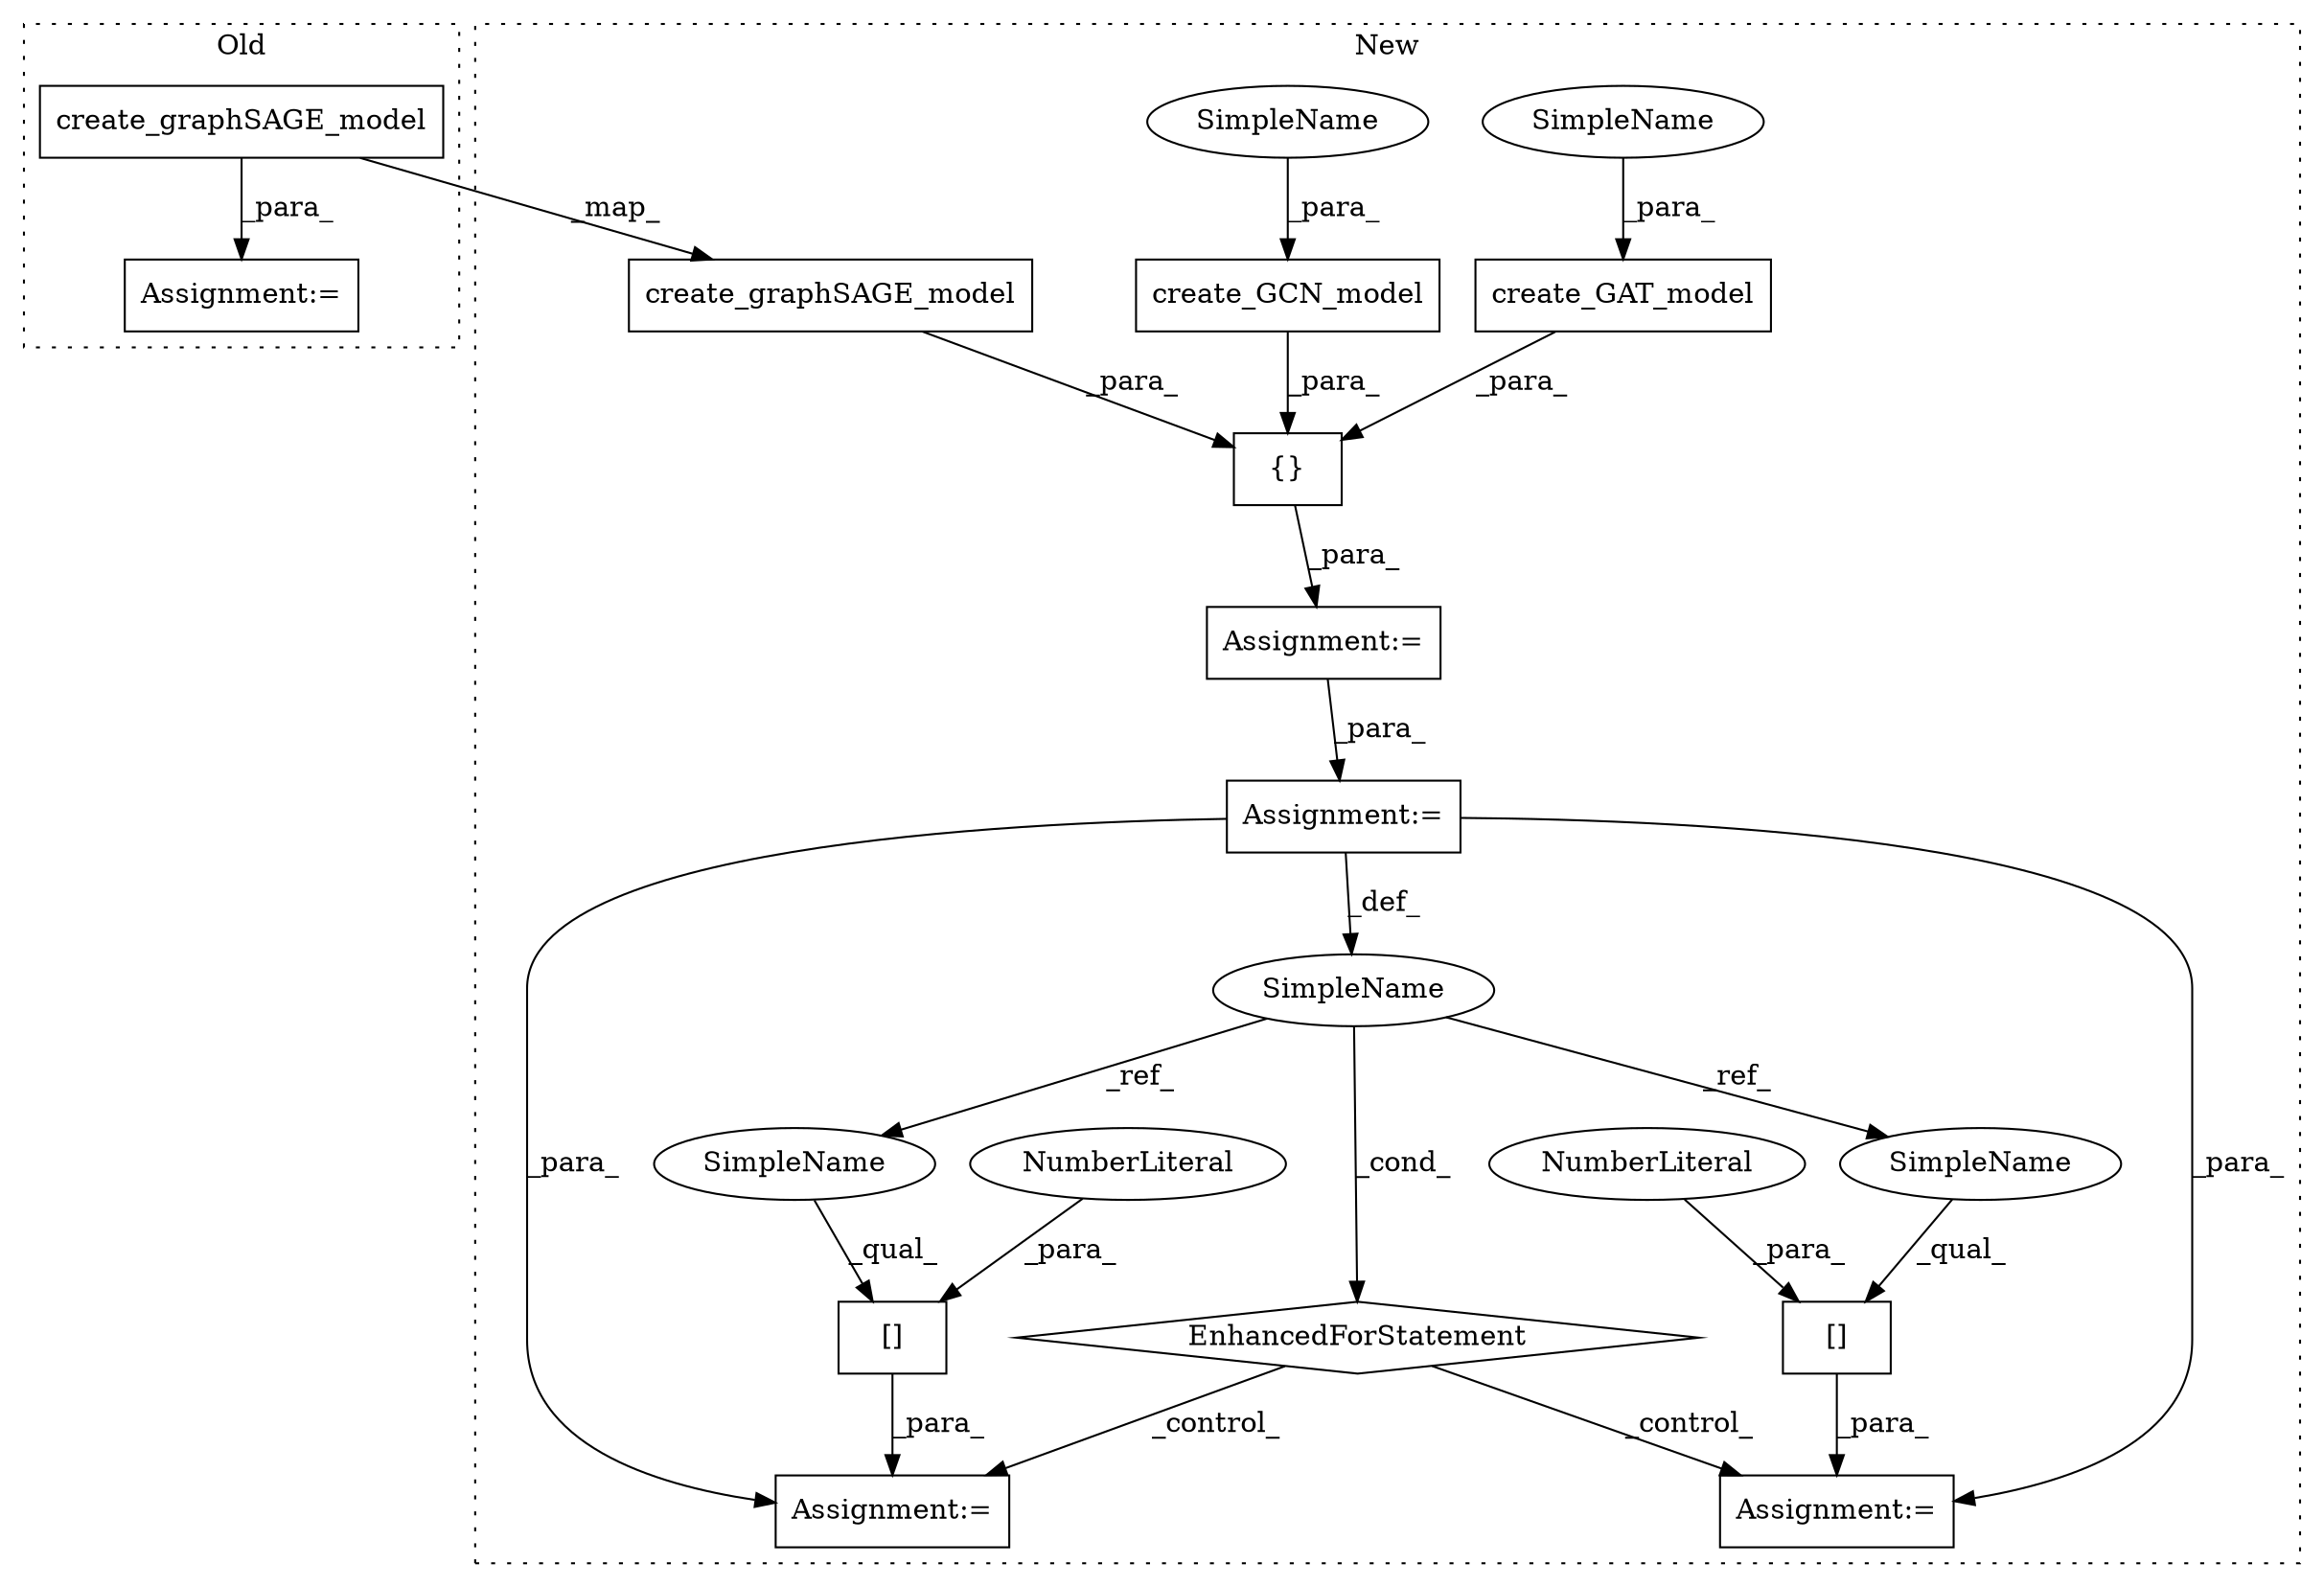 digraph G {
subgraph cluster0 {
1 [label="create_graphSAGE_model" a="32" s="4612,4640" l="23,1" shape="box"];
10 [label="Assignment:=" a="7" s="4610" l="2" shape="box"];
label = "Old";
style="dotted";
}
subgraph cluster1 {
2 [label="create_graphSAGE_model" a="32" s="7553,7581" l="23,1" shape="box"];
3 [label="[]" a="2" s="8203,8214" l="10,1" shape="box"];
4 [label="EnhancedForStatement" a="70" s="7637,8181" l="53,2" shape="diamond"];
5 [label="create_GAT_model" a="32" s="7607,7629" l="17,1" shape="box"];
6 [label="{}" a="4" s="7552,7630" l="1,1" shape="box"];
7 [label="NumberLiteral" a="34" s="8213" l="1" shape="ellipse"];
8 [label="create_GCN_model" a="32" s="7583,7605" l="17,1" shape="box"];
9 [label="SimpleName" a="42" s="8159" l="9" shape="ellipse"];
11 [label="Assignment:=" a="7" s="7637,8181" l="53,2" shape="box"];
12 [label="Assignment:=" a="7" s="8202" l="1" shape="box"];
13 [label="Assignment:=" a="7" s="7534" l="1" shape="box"];
14 [label="[]" a="2" s="8263,8274" l="10,1" shape="box"];
15 [label="NumberLiteral" a="34" s="8273" l="1" shape="ellipse"];
16 [label="Assignment:=" a="7" s="8262" l="1" shape="box"];
17 [label="SimpleName" a="42" s="7624" l="5" shape="ellipse"];
18 [label="SimpleName" a="42" s="7600" l="5" shape="ellipse"];
19 [label="SimpleName" a="42" s="8203" l="9" shape="ellipse"];
20 [label="SimpleName" a="42" s="8263" l="9" shape="ellipse"];
label = "New";
style="dotted";
}
1 -> 2 [label="_map_"];
1 -> 10 [label="_para_"];
2 -> 6 [label="_para_"];
3 -> 12 [label="_para_"];
4 -> 12 [label="_control_"];
4 -> 16 [label="_control_"];
5 -> 6 [label="_para_"];
6 -> 13 [label="_para_"];
7 -> 3 [label="_para_"];
8 -> 6 [label="_para_"];
9 -> 4 [label="_cond_"];
9 -> 19 [label="_ref_"];
9 -> 20 [label="_ref_"];
11 -> 9 [label="_def_"];
11 -> 16 [label="_para_"];
11 -> 12 [label="_para_"];
13 -> 11 [label="_para_"];
14 -> 16 [label="_para_"];
15 -> 14 [label="_para_"];
17 -> 5 [label="_para_"];
18 -> 8 [label="_para_"];
19 -> 3 [label="_qual_"];
20 -> 14 [label="_qual_"];
}